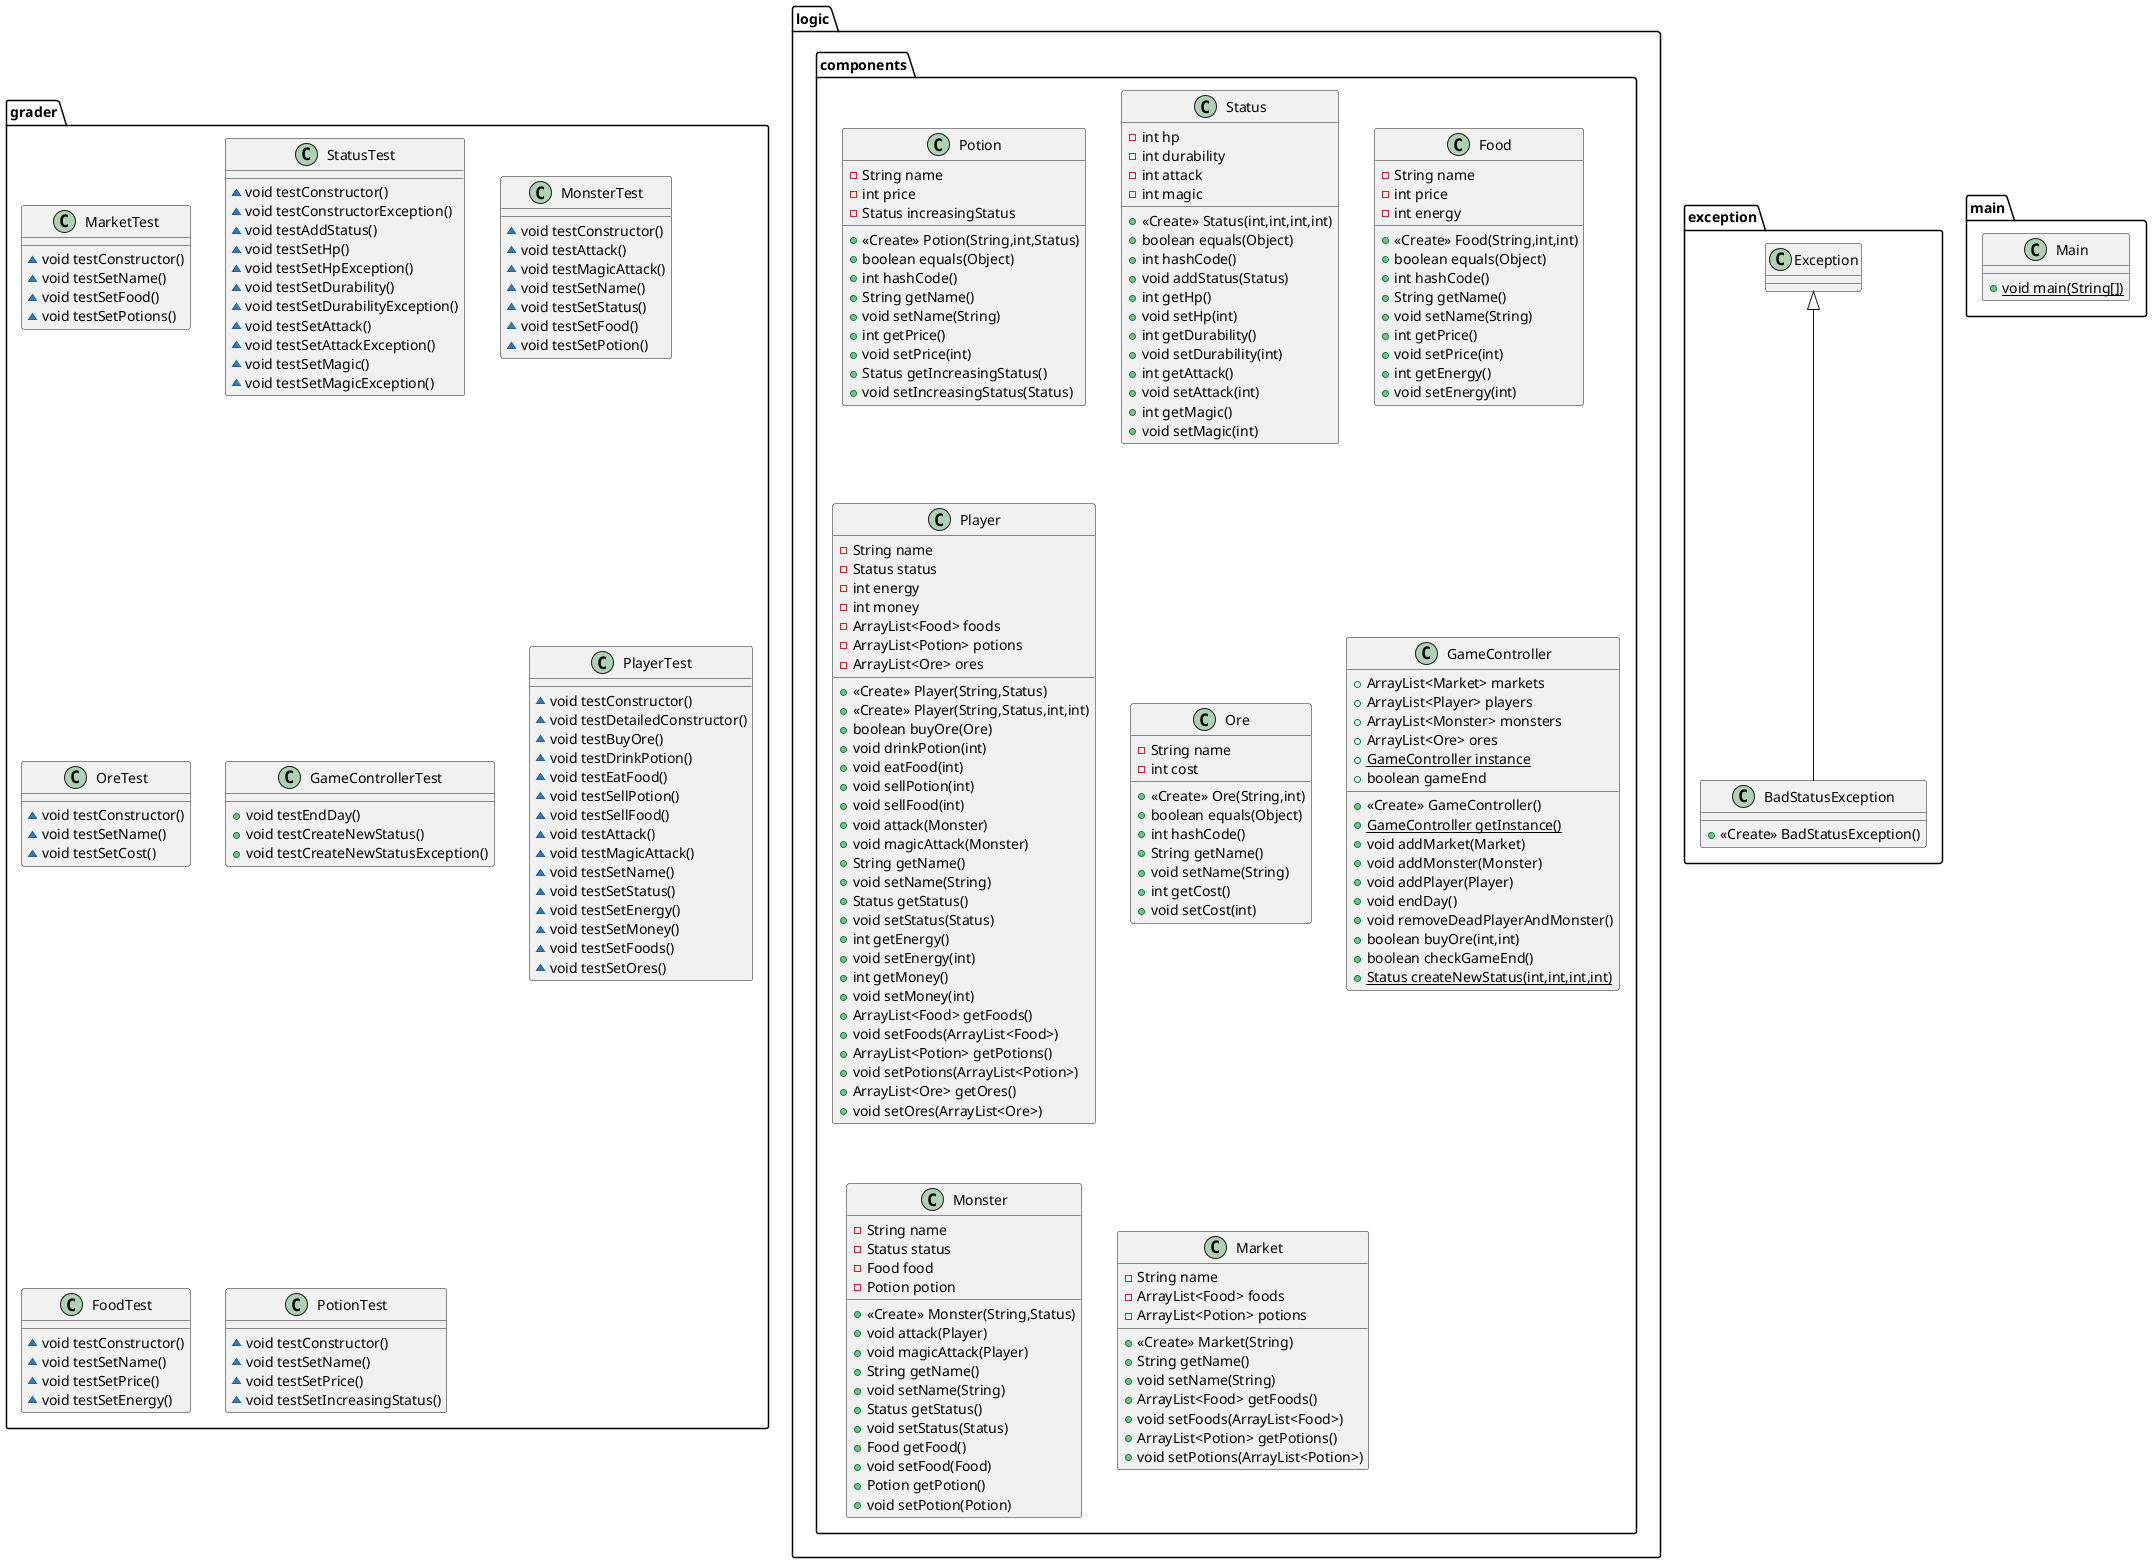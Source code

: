 @startuml
class grader.MarketTest {
~ void testConstructor()
~ void testSetName()
~ void testSetFood()
~ void testSetPotions()
}
class grader.StatusTest {
~ void testConstructor()
~ void testConstructorException()
~ void testAddStatus()
~ void testSetHp()
~ void testSetHpException()
~ void testSetDurability()
~ void testSetDurabilityException()
~ void testSetAttack()
~ void testSetAttackException()
~ void testSetMagic()
~ void testSetMagicException()
}
class logic.components.Potion {
- String name
- int price
- Status increasingStatus
+ <<Create>> Potion(String,int,Status)
+ boolean equals(Object)
+ int hashCode()
+ String getName()
+ void setName(String)
+ int getPrice()
+ void setPrice(int)
+ Status getIncreasingStatus()
+ void setIncreasingStatus(Status)
}
class logic.components.Status {
- int hp
- int durability
- int attack
- int magic
+ <<Create>> Status(int,int,int,int)
+ boolean equals(Object)
+ int hashCode()
+ void addStatus(Status)
+ int getHp()
+ void setHp(int)
+ int getDurability()
+ void setDurability(int)
+ int getAttack()
+ void setAttack(int)
+ int getMagic()
+ void setMagic(int)
}
class exception.BadStatusException {
+ <<Create>> BadStatusException()
}
class main.Main {
+ {static} void main(String[])
}
class grader.MonsterTest {
~ void testConstructor()
~ void testAttack()
~ void testMagicAttack()
~ void testSetName()
~ void testSetStatus()
~ void testSetFood()
~ void testSetPotion()
}
class logic.components.Food {
- String name
- int price
- int energy
+ <<Create>> Food(String,int,int)
+ boolean equals(Object)
+ int hashCode()
+ String getName()
+ void setName(String)
+ int getPrice()
+ void setPrice(int)
+ int getEnergy()
+ void setEnergy(int)
}
class grader.OreTest {
~ void testConstructor()
~ void testSetName()
~ void testSetCost()
}
class grader.GameControllerTest {
+ void testEndDay()
+ void testCreateNewStatus()
+ void testCreateNewStatusException()
}
class logic.components.Player {
- String name
- Status status
- int energy
- int money
- ArrayList<Food> foods
- ArrayList<Potion> potions
- ArrayList<Ore> ores
+ <<Create>> Player(String,Status)
+ <<Create>> Player(String,Status,int,int)
+ boolean buyOre(Ore)
+ void drinkPotion(int)
+ void eatFood(int)
+ void sellPotion(int)
+ void sellFood(int)
+ void attack(Monster)
+ void magicAttack(Monster)
+ String getName()
+ void setName(String)
+ Status getStatus()
+ void setStatus(Status)
+ int getEnergy()
+ void setEnergy(int)
+ int getMoney()
+ void setMoney(int)
+ ArrayList<Food> getFoods()
+ void setFoods(ArrayList<Food>)
+ ArrayList<Potion> getPotions()
+ void setPotions(ArrayList<Potion>)
+ ArrayList<Ore> getOres()
+ void setOres(ArrayList<Ore>)
}
class grader.PlayerTest {
~ void testConstructor()
~ void testDetailedConstructor()
~ void testBuyOre()
~ void testDrinkPotion()
~ void testEatFood()
~ void testSellPotion()
~ void testSellFood()
~ void testAttack()
~ void testMagicAttack()
~ void testSetName()
~ void testSetStatus()
~ void testSetEnergy()
~ void testSetMoney()
~ void testSetFoods()
~ void testSetOres()
}
class grader.FoodTest {
~ void testConstructor()
~ void testSetName()
~ void testSetPrice()
~ void testSetEnergy()
}
class logic.components.Ore {
- String name
- int cost
+ <<Create>> Ore(String,int)
+ boolean equals(Object)
+ int hashCode()
+ String getName()
+ void setName(String)
+ int getCost()
+ void setCost(int)
}
class logic.components.GameController {
+ ArrayList<Market> markets
+ ArrayList<Player> players
+ ArrayList<Monster> monsters
+ ArrayList<Ore> ores
+ {static} GameController instance
+ boolean gameEnd
+ <<Create>> GameController()
+ {static} GameController getInstance()
+ void addMarket(Market)
+ void addMonster(Monster)
+ void addPlayer(Player)
+ void endDay()
+ void removeDeadPlayerAndMonster()
+ boolean buyOre(int,int)
+ boolean checkGameEnd()
+ {static} Status createNewStatus(int,int,int,int)
}
class logic.components.Monster {
- String name
- Status status
- Food food
- Potion potion
+ <<Create>> Monster(String,Status)
+ void attack(Player)
+ void magicAttack(Player)
+ String getName()
+ void setName(String)
+ Status getStatus()
+ void setStatus(Status)
+ Food getFood()
+ void setFood(Food)
+ Potion getPotion()
+ void setPotion(Potion)
}
class logic.components.Market {
- String name
- ArrayList<Food> foods
- ArrayList<Potion> potions
+ <<Create>> Market(String)
+ String getName()
+ void setName(String)
+ ArrayList<Food> getFoods()
+ void setFoods(ArrayList<Food>)
+ ArrayList<Potion> getPotions()
+ void setPotions(ArrayList<Potion>)
}
class grader.PotionTest {
~ void testConstructor()
~ void testSetName()
~ void testSetPrice()
~ void testSetIncreasingStatus()
}


exception.Exception <|-- exception.BadStatusException
@enduml